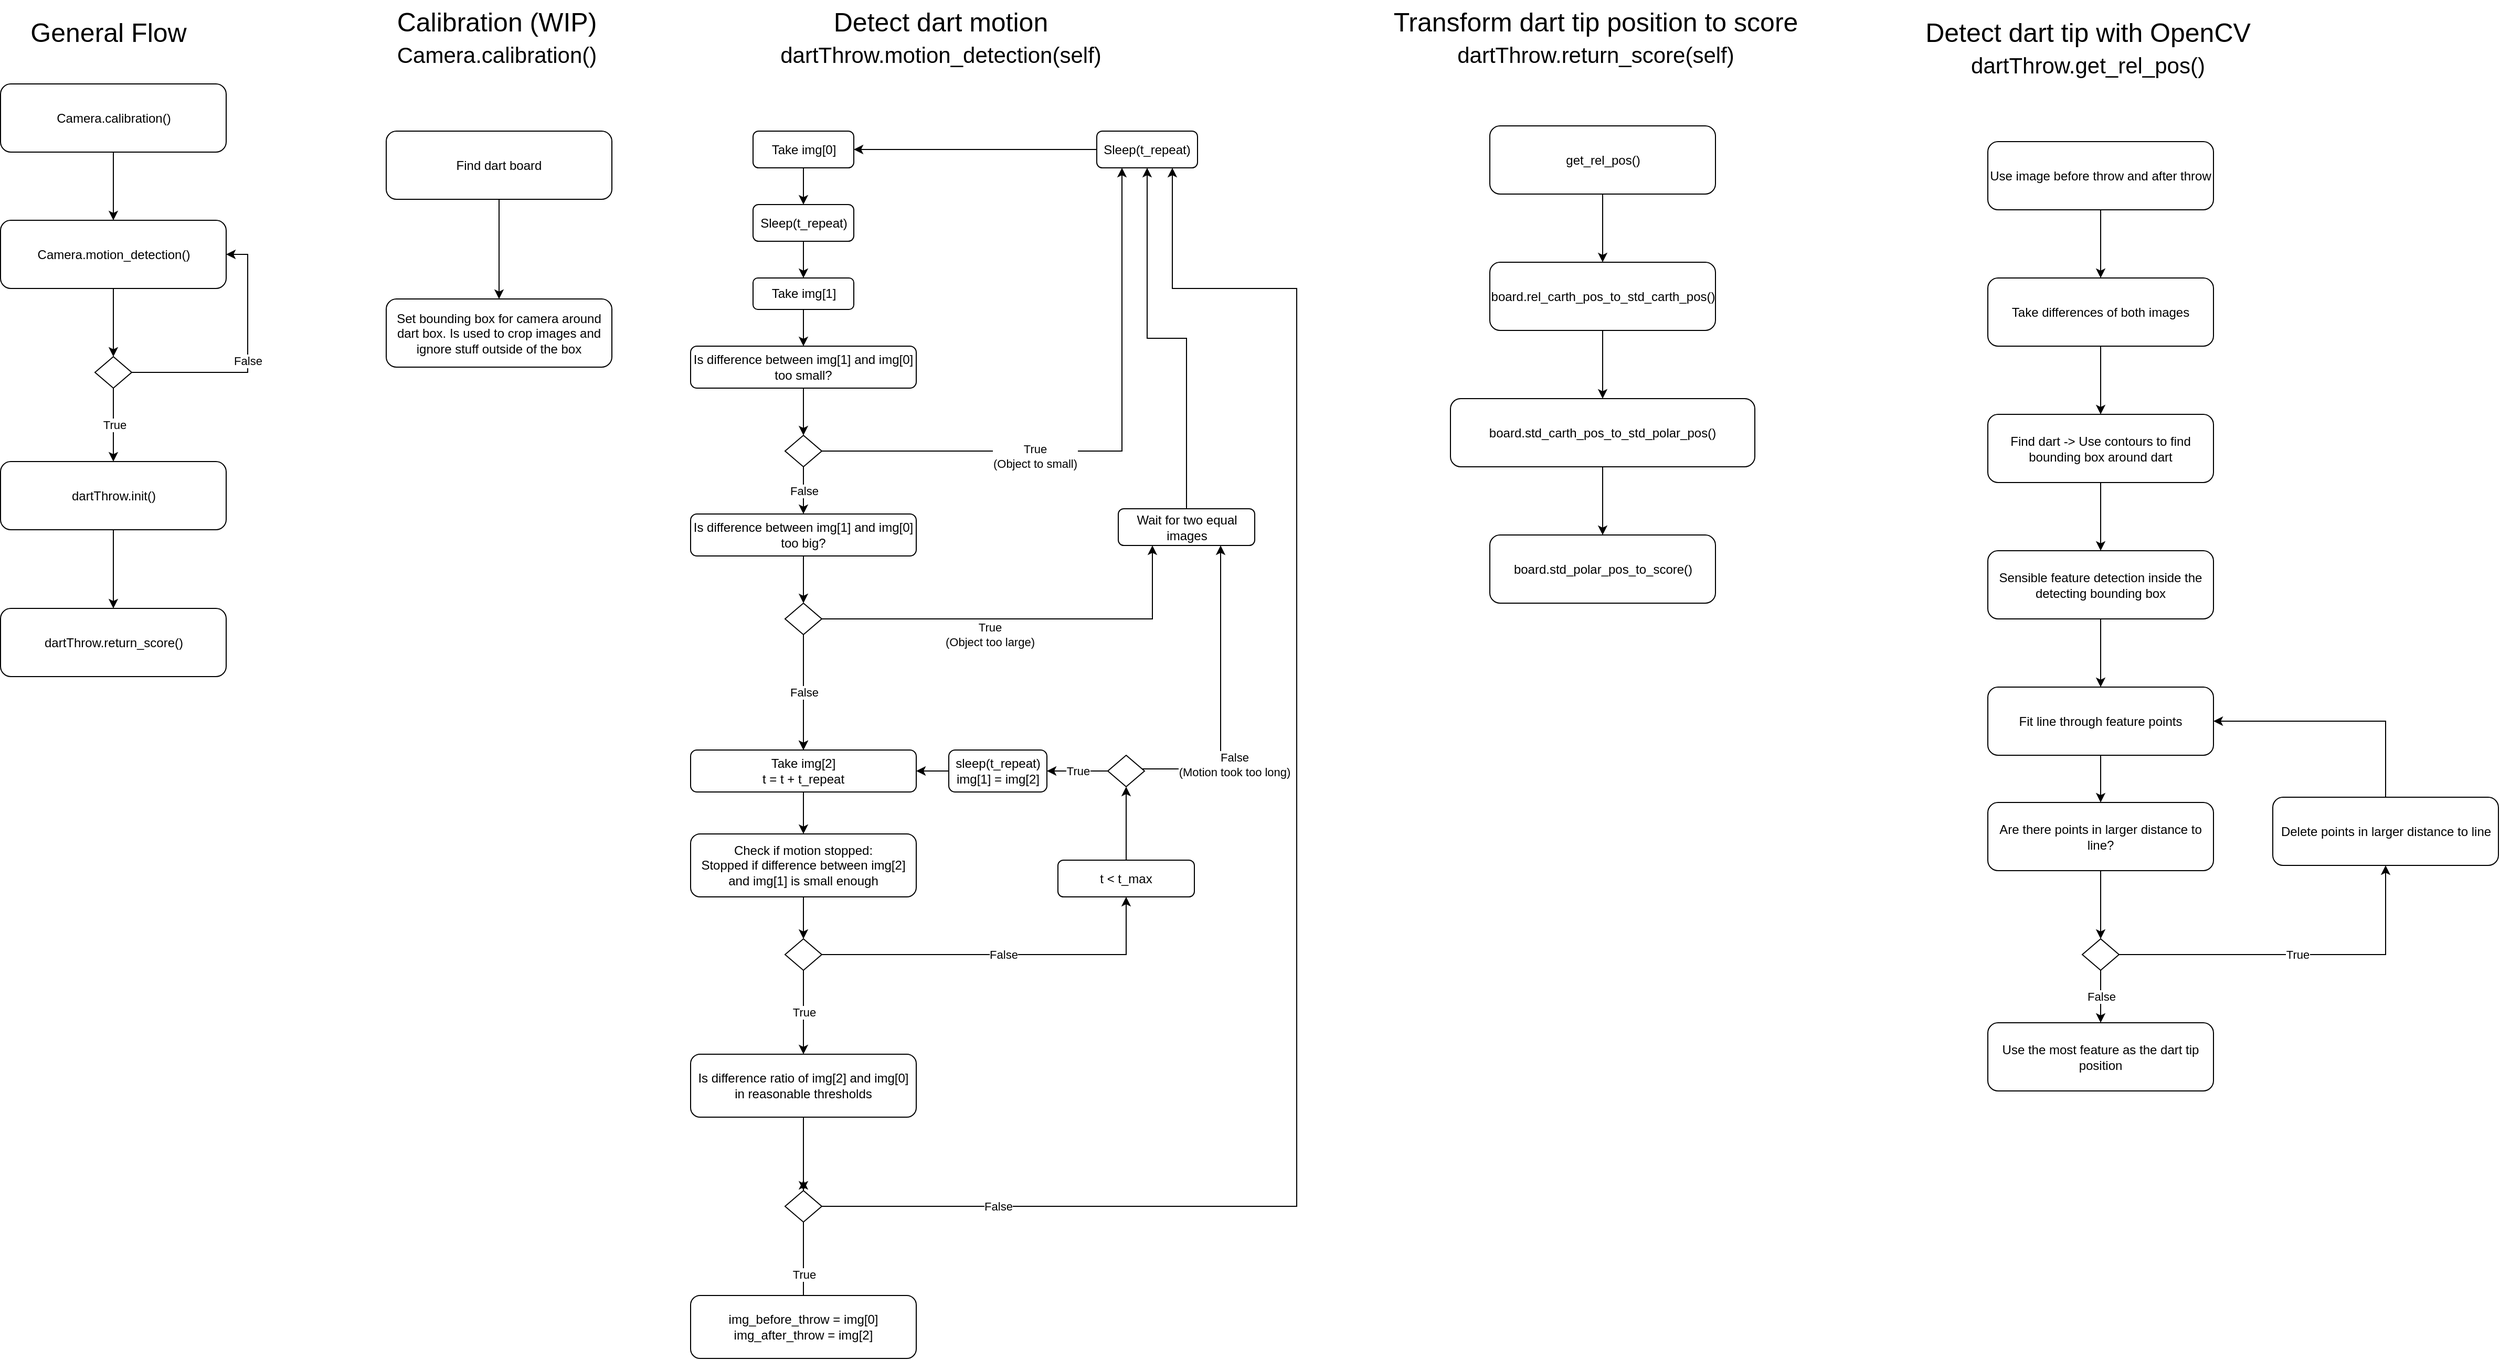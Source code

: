 <mxfile version="13.6.5" pages="2">
    <diagram id="C5RBs43oDa-KdzZeNtuy" name="Flow diagrams (UML)">
        <mxGraphModel dx="2063" dy="2612" grid="1" gridSize="10" guides="1" tooltips="1" connect="1" arrows="1" fold="1" page="1" pageScale="1" pageWidth="827" pageHeight="1169" math="0" shadow="0">
            <root>
                <mxCell id="WIyWlLk6GJQsqaUBKTNV-0"/>
                <mxCell id="WIyWlLk6GJQsqaUBKTNV-1" parent="WIyWlLk6GJQsqaUBKTNV-0"/>
                <mxCell id="eSlVQK9-3WXb2-WeoMVP-9" style="edgeStyle=orthogonalEdgeStyle;rounded=0;orthogonalLoop=1;jettySize=auto;html=1;align=right;" parent="WIyWlLk6GJQsqaUBKTNV-1" source="eSlVQK9-3WXb2-WeoMVP-4" edge="1">
                    <mxGeometry relative="1" as="geometry">
                        <mxPoint x="250" y="40" as="targetPoint"/>
                    </mxGeometry>
                </mxCell>
                <mxCell id="eSlVQK9-3WXb2-WeoMVP-4" value="Camera.calibration()" style="rounded=1;whiteSpace=wrap;html=1;fontSize=12;glass=0;strokeWidth=1;shadow=0;align=center;" parent="WIyWlLk6GJQsqaUBKTNV-1" vertex="1">
                    <mxGeometry x="142.5" y="-90" width="215" height="65" as="geometry"/>
                </mxCell>
                <mxCell id="VfbfEg3--uczthN-Tf3u-11" value="True" style="edgeStyle=orthogonalEdgeStyle;rounded=0;orthogonalLoop=1;jettySize=auto;html=1;entryX=0.5;entryY=0;entryDx=0;entryDy=0;" parent="WIyWlLk6GJQsqaUBKTNV-1" source="eSlVQK9-3WXb2-WeoMVP-7" edge="1">
                    <mxGeometry relative="1" as="geometry">
                        <mxPoint x="250" y="270" as="targetPoint"/>
                    </mxGeometry>
                </mxCell>
                <mxCell id="VfbfEg3--uczthN-Tf3u-12" value="False" style="edgeStyle=orthogonalEdgeStyle;rounded=0;orthogonalLoop=1;jettySize=auto;html=1;entryX=1;entryY=0.5;entryDx=0;entryDy=0;" parent="WIyWlLk6GJQsqaUBKTNV-1" source="eSlVQK9-3WXb2-WeoMVP-7" target="VfbfEg3--uczthN-Tf3u-6" edge="1">
                    <mxGeometry relative="1" as="geometry">
                        <Array as="points">
                            <mxPoint x="378" y="185"/>
                            <mxPoint x="378" y="73"/>
                        </Array>
                    </mxGeometry>
                </mxCell>
                <mxCell id="eSlVQK9-3WXb2-WeoMVP-7" value="" style="rhombus;whiteSpace=wrap;html=1;shadow=0;fontFamily=Helvetica;fontSize=12;align=center;strokeWidth=1;spacing=6;spacingTop=-4;" parent="WIyWlLk6GJQsqaUBKTNV-1" vertex="1">
                    <mxGeometry x="232.5" y="170" width="35" height="30" as="geometry"/>
                </mxCell>
                <mxCell id="VfbfEg3--uczthN-Tf3u-8" style="edgeStyle=orthogonalEdgeStyle;rounded=0;orthogonalLoop=1;jettySize=auto;html=1;entryX=0.5;entryY=0;entryDx=0;entryDy=0;" parent="WIyWlLk6GJQsqaUBKTNV-1" source="VfbfEg3--uczthN-Tf3u-6" target="eSlVQK9-3WXb2-WeoMVP-7" edge="1">
                    <mxGeometry relative="1" as="geometry"/>
                </mxCell>
                <mxCell id="VfbfEg3--uczthN-Tf3u-6" value="Camera.motion_detection()" style="rounded=1;whiteSpace=wrap;html=1;fontSize=12;glass=0;strokeWidth=1;shadow=0;align=center;" parent="WIyWlLk6GJQsqaUBKTNV-1" vertex="1">
                    <mxGeometry x="142.5" y="40" width="215" height="65" as="geometry"/>
                </mxCell>
                <mxCell id="62Hfjq7e4kCcD0s8KkbQ-4" value="" style="edgeStyle=orthogonalEdgeStyle;rounded=0;orthogonalLoop=1;jettySize=auto;html=1;" parent="WIyWlLk6GJQsqaUBKTNV-1" source="VfbfEg3--uczthN-Tf3u-19" edge="1">
                    <mxGeometry relative="1" as="geometry">
                        <mxPoint x="250" y="410" as="targetPoint"/>
                    </mxGeometry>
                </mxCell>
                <mxCell id="VfbfEg3--uczthN-Tf3u-19" value="dartThrow.init()" style="rounded=1;whiteSpace=wrap;html=1;fontSize=12;glass=0;strokeWidth=1;shadow=0;align=center;" parent="WIyWlLk6GJQsqaUBKTNV-1" vertex="1">
                    <mxGeometry x="142.5" y="270" width="215" height="65" as="geometry"/>
                </mxCell>
                <mxCell id="VfbfEg3--uczthN-Tf3u-20" value="dartThrow.return_score()" style="rounded=1;whiteSpace=wrap;html=1;fontSize=12;glass=0;strokeWidth=1;shadow=0;align=center;" parent="WIyWlLk6GJQsqaUBKTNV-1" vertex="1">
                    <mxGeometry x="142.5" y="410" width="215" height="65" as="geometry"/>
                </mxCell>
                <mxCell id="VfbfEg3--uczthN-Tf3u-24" value="General Flow" style="text;html=1;align=center;verticalAlign=middle;resizable=0;points=[];autosize=1;strokeWidth=1;fontSize=25;" parent="WIyWlLk6GJQsqaUBKTNV-1" vertex="1">
                    <mxGeometry x="165" y="-160" width="160" height="40" as="geometry"/>
                </mxCell>
                <mxCell id="VfbfEg3--uczthN-Tf3u-25" value="Transform dart tip position to score&lt;br&gt;&lt;font style=&quot;font-size: 21px&quot;&gt;dartThrow.return_score(self)&lt;/font&gt;" style="text;html=1;align=center;verticalAlign=middle;resizable=0;points=[];autosize=1;strokeWidth=1;fontSize=25;" parent="WIyWlLk6GJQsqaUBKTNV-1" vertex="1">
                    <mxGeometry x="1461.5" y="-170" width="400" height="70" as="geometry"/>
                </mxCell>
                <mxCell id="VfbfEg3--uczthN-Tf3u-29" style="edgeStyle=orthogonalEdgeStyle;rounded=0;orthogonalLoop=1;jettySize=auto;html=1;entryX=0.5;entryY=0;entryDx=0;entryDy=0;fontSize=25;" parent="WIyWlLk6GJQsqaUBKTNV-1" source="VfbfEg3--uczthN-Tf3u-26" target="VfbfEg3--uczthN-Tf3u-27" edge="1">
                    <mxGeometry relative="1" as="geometry"/>
                </mxCell>
                <mxCell id="VfbfEg3--uczthN-Tf3u-26" value="get_rel_pos()" style="rounded=1;whiteSpace=wrap;html=1;fontSize=12;glass=0;strokeWidth=1;shadow=0;align=center;" parent="WIyWlLk6GJQsqaUBKTNV-1" vertex="1">
                    <mxGeometry x="1561.5" y="-50" width="215" height="65" as="geometry"/>
                </mxCell>
                <mxCell id="VfbfEg3--uczthN-Tf3u-30" style="edgeStyle=orthogonalEdgeStyle;rounded=0;orthogonalLoop=1;jettySize=auto;html=1;fontSize=25;" parent="WIyWlLk6GJQsqaUBKTNV-1" source="VfbfEg3--uczthN-Tf3u-27" target="VfbfEg3--uczthN-Tf3u-28" edge="1">
                    <mxGeometry relative="1" as="geometry"/>
                </mxCell>
                <mxCell id="VfbfEg3--uczthN-Tf3u-27" value="board.rel_carth_pos_to_std_carth_pos()" style="rounded=1;whiteSpace=wrap;html=1;fontSize=12;glass=0;strokeWidth=1;shadow=0;align=center;" parent="WIyWlLk6GJQsqaUBKTNV-1" vertex="1">
                    <mxGeometry x="1561.5" y="80" width="215" height="65" as="geometry"/>
                </mxCell>
                <mxCell id="VfbfEg3--uczthN-Tf3u-34" style="edgeStyle=orthogonalEdgeStyle;rounded=0;orthogonalLoop=1;jettySize=auto;html=1;fontSize=25;" parent="WIyWlLk6GJQsqaUBKTNV-1" source="VfbfEg3--uczthN-Tf3u-28" target="VfbfEg3--uczthN-Tf3u-31" edge="1">
                    <mxGeometry relative="1" as="geometry"/>
                </mxCell>
                <mxCell id="VfbfEg3--uczthN-Tf3u-28" value="board.std_carth_pos_to_std_polar_pos()" style="rounded=1;whiteSpace=wrap;html=1;fontSize=12;glass=0;strokeWidth=1;shadow=0;align=center;" parent="WIyWlLk6GJQsqaUBKTNV-1" vertex="1">
                    <mxGeometry x="1524" y="210" width="290" height="65" as="geometry"/>
                </mxCell>
                <mxCell id="VfbfEg3--uczthN-Tf3u-31" value="board.std_polar_pos_to_score()" style="rounded=1;whiteSpace=wrap;html=1;fontSize=12;glass=0;strokeWidth=1;shadow=0;align=center;" parent="WIyWlLk6GJQsqaUBKTNV-1" vertex="1">
                    <mxGeometry x="1561.5" y="340" width="215" height="65" as="geometry"/>
                </mxCell>
                <mxCell id="vM0_4PVjwewj4wCNWl0C-0" value="Detect dart tip with OpenCV&lt;font style=&quot;font-size: 21px&quot;&gt;&lt;br&gt;dartThrow.get_rel_pos()&lt;/font&gt;" style="text;html=1;align=center;verticalAlign=middle;resizable=0;points=[];autosize=1;strokeWidth=1;fontSize=25;" parent="WIyWlLk6GJQsqaUBKTNV-1" vertex="1">
                    <mxGeometry x="1966" y="-160" width="330" height="70" as="geometry"/>
                </mxCell>
                <mxCell id="vM0_4PVjwewj4wCNWl0C-1" style="edgeStyle=orthogonalEdgeStyle;rounded=0;orthogonalLoop=1;jettySize=auto;html=1;entryX=0.5;entryY=0;entryDx=0;entryDy=0;fontSize=25;" parent="WIyWlLk6GJQsqaUBKTNV-1" source="vM0_4PVjwewj4wCNWl0C-2" target="vM0_4PVjwewj4wCNWl0C-4" edge="1">
                    <mxGeometry relative="1" as="geometry"/>
                </mxCell>
                <mxCell id="vM0_4PVjwewj4wCNWl0C-2" value="Use image before throw and after throw" style="rounded=1;whiteSpace=wrap;html=1;fontSize=12;glass=0;strokeWidth=1;shadow=0;align=center;" parent="WIyWlLk6GJQsqaUBKTNV-1" vertex="1">
                    <mxGeometry x="2036" y="-35" width="215" height="65" as="geometry"/>
                </mxCell>
                <mxCell id="vM0_4PVjwewj4wCNWl0C-3" style="edgeStyle=orthogonalEdgeStyle;rounded=0;orthogonalLoop=1;jettySize=auto;html=1;fontSize=25;" parent="WIyWlLk6GJQsqaUBKTNV-1" source="vM0_4PVjwewj4wCNWl0C-4" target="vM0_4PVjwewj4wCNWl0C-6" edge="1">
                    <mxGeometry relative="1" as="geometry"/>
                </mxCell>
                <mxCell id="vM0_4PVjwewj4wCNWl0C-4" value="Take differences of both images" style="rounded=1;whiteSpace=wrap;html=1;fontSize=12;glass=0;strokeWidth=1;shadow=0;align=center;" parent="WIyWlLk6GJQsqaUBKTNV-1" vertex="1">
                    <mxGeometry x="2036" y="95" width="215" height="65" as="geometry"/>
                </mxCell>
                <mxCell id="vM0_4PVjwewj4wCNWl0C-5" style="edgeStyle=orthogonalEdgeStyle;rounded=0;orthogonalLoop=1;jettySize=auto;html=1;fontSize=25;" parent="WIyWlLk6GJQsqaUBKTNV-1" source="vM0_4PVjwewj4wCNWl0C-6" target="vM0_4PVjwewj4wCNWl0C-7" edge="1">
                    <mxGeometry relative="1" as="geometry"/>
                </mxCell>
                <mxCell id="vM0_4PVjwewj4wCNWl0C-6" value="Find dart -&amp;gt; Use contours to find bounding box around dart" style="rounded=1;whiteSpace=wrap;html=1;fontSize=12;glass=0;strokeWidth=1;shadow=0;align=center;" parent="WIyWlLk6GJQsqaUBKTNV-1" vertex="1">
                    <mxGeometry x="2036" y="225" width="215" height="65" as="geometry"/>
                </mxCell>
                <mxCell id="12" value="" style="edgeStyle=orthogonalEdgeStyle;rounded=0;orthogonalLoop=1;jettySize=auto;html=1;" edge="1" parent="WIyWlLk6GJQsqaUBKTNV-1" source="vM0_4PVjwewj4wCNWl0C-7" target="10">
                    <mxGeometry relative="1" as="geometry"/>
                </mxCell>
                <mxCell id="vM0_4PVjwewj4wCNWl0C-7" value="Sensible feature detection inside the detecting bounding box" style="rounded=1;whiteSpace=wrap;html=1;fontSize=12;glass=0;strokeWidth=1;shadow=0;align=center;" parent="WIyWlLk6GJQsqaUBKTNV-1" vertex="1">
                    <mxGeometry x="2036" y="355" width="215" height="65" as="geometry"/>
                </mxCell>
                <mxCell id="0" value="Use the most feature as the dart tip position" style="rounded=1;whiteSpace=wrap;html=1;fontSize=12;glass=0;strokeWidth=1;shadow=0;align=center;" parent="WIyWlLk6GJQsqaUBKTNV-1" vertex="1">
                    <mxGeometry x="2036" y="805" width="215" height="65" as="geometry"/>
                </mxCell>
                <mxCell id="2" value="Detect dart motion&lt;br&gt;&lt;font style=&quot;font-size: 21px&quot;&gt;dartThrow.motion_detection(self)&lt;/font&gt;" style="text;html=1;align=center;verticalAlign=middle;resizable=0;points=[];autosize=1;strokeWidth=1;fontSize=25;" parent="WIyWlLk6GJQsqaUBKTNV-1" vertex="1">
                    <mxGeometry x="877.5" y="-170" width="320" height="70" as="geometry"/>
                </mxCell>
                <mxCell id="xlGA7ppBt4O4t2KMkHlv-75" style="edgeStyle=orthogonalEdgeStyle;rounded=0;orthogonalLoop=1;jettySize=auto;html=1;entryX=0.5;entryY=0;entryDx=0;entryDy=0;" parent="WIyWlLk6GJQsqaUBKTNV-1" source="4" target="xlGA7ppBt4O4t2KMkHlv-74" edge="1">
                    <mxGeometry relative="1" as="geometry"/>
                </mxCell>
                <mxCell id="4" value="Take img[0]" style="rounded=1;whiteSpace=wrap;html=1;fontSize=12;glass=0;strokeWidth=1;shadow=0;align=center;" parent="WIyWlLk6GJQsqaUBKTNV-1" vertex="1">
                    <mxGeometry x="859.5" y="-45" width="96" height="35" as="geometry"/>
                </mxCell>
                <mxCell id="xlGA7ppBt4O4t2KMkHlv-17" style="edgeStyle=orthogonalEdgeStyle;rounded=0;orthogonalLoop=1;jettySize=auto;html=1;entryX=0.5;entryY=0;entryDx=0;entryDy=0;" parent="WIyWlLk6GJQsqaUBKTNV-1" source="9" target="xlGA7ppBt4O4t2KMkHlv-16" edge="1">
                    <mxGeometry relative="1" as="geometry"/>
                </mxCell>
                <mxCell id="9" value="Is difference between img[1] and img[0] too small?" style="rounded=1;whiteSpace=wrap;html=1;fontSize=12;glass=0;strokeWidth=1;shadow=0;align=center;" parent="WIyWlLk6GJQsqaUBKTNV-1" vertex="1">
                    <mxGeometry x="800" y="160" width="215" height="40" as="geometry"/>
                </mxCell>
                <mxCell id="xlGA7ppBt4O4t2KMkHlv-12" style="edgeStyle=orthogonalEdgeStyle;rounded=0;orthogonalLoop=1;jettySize=auto;html=1;entryX=0.5;entryY=0;entryDx=0;entryDy=0;" parent="WIyWlLk6GJQsqaUBKTNV-1" source="xlGA7ppBt4O4t2KMkHlv-10" target="9" edge="1">
                    <mxGeometry relative="1" as="geometry">
                        <mxPoint x="907.5" y="140" as="targetPoint"/>
                    </mxGeometry>
                </mxCell>
                <mxCell id="xlGA7ppBt4O4t2KMkHlv-10" value="Take img[1]" style="rounded=1;whiteSpace=wrap;html=1;fontSize=12;glass=0;strokeWidth=1;shadow=0;align=center;" parent="WIyWlLk6GJQsqaUBKTNV-1" vertex="1">
                    <mxGeometry x="859.5" y="95" width="96" height="30" as="geometry"/>
                </mxCell>
                <mxCell id="xlGA7ppBt4O4t2KMkHlv-24" value="True&lt;br&gt;(Object to small)" style="edgeStyle=orthogonalEdgeStyle;rounded=0;orthogonalLoop=1;jettySize=auto;html=1;entryX=0.25;entryY=1;entryDx=0;entryDy=0;" parent="WIyWlLk6GJQsqaUBKTNV-1" source="xlGA7ppBt4O4t2KMkHlv-16" target="xlGA7ppBt4O4t2KMkHlv-77" edge="1">
                    <mxGeometry x="-0.272" y="-5" relative="1" as="geometry">
                        <mxPoint x="1091.5" y="262.5" as="targetPoint"/>
                        <mxPoint as="offset"/>
                    </mxGeometry>
                </mxCell>
                <mxCell id="xlGA7ppBt4O4t2KMkHlv-31" value="False" style="edgeStyle=orthogonalEdgeStyle;rounded=0;orthogonalLoop=1;jettySize=auto;html=1;entryX=0.5;entryY=0;entryDx=0;entryDy=0;" parent="WIyWlLk6GJQsqaUBKTNV-1" source="xlGA7ppBt4O4t2KMkHlv-16" target="xlGA7ppBt4O4t2KMkHlv-30" edge="1">
                    <mxGeometry relative="1" as="geometry"/>
                </mxCell>
                <mxCell id="xlGA7ppBt4O4t2KMkHlv-16" value="" style="rhombus;whiteSpace=wrap;html=1;shadow=0;fontFamily=Helvetica;fontSize=12;align=center;strokeWidth=1;spacing=6;spacingTop=-4;" parent="WIyWlLk6GJQsqaUBKTNV-1" vertex="1">
                    <mxGeometry x="890" y="245" width="35" height="30" as="geometry"/>
                </mxCell>
                <mxCell id="xlGA7ppBt4O4t2KMkHlv-18" style="edgeStyle=orthogonalEdgeStyle;rounded=0;orthogonalLoop=1;jettySize=auto;html=1;exitX=0.5;exitY=1;exitDx=0;exitDy=0;" parent="WIyWlLk6GJQsqaUBKTNV-1" source="xlGA7ppBt4O4t2KMkHlv-10" target="xlGA7ppBt4O4t2KMkHlv-10" edge="1">
                    <mxGeometry relative="1" as="geometry"/>
                </mxCell>
                <mxCell id="xlGA7ppBt4O4t2KMkHlv-33" style="edgeStyle=orthogonalEdgeStyle;rounded=0;orthogonalLoop=1;jettySize=auto;html=1;entryX=0.5;entryY=0;entryDx=0;entryDy=0;" parent="WIyWlLk6GJQsqaUBKTNV-1" source="xlGA7ppBt4O4t2KMkHlv-30" target="xlGA7ppBt4O4t2KMkHlv-32" edge="1">
                    <mxGeometry relative="1" as="geometry"/>
                </mxCell>
                <mxCell id="xlGA7ppBt4O4t2KMkHlv-30" value="Is difference between img[1] and img[0] too big?" style="rounded=1;whiteSpace=wrap;html=1;fontSize=12;glass=0;strokeWidth=1;shadow=0;align=center;" parent="WIyWlLk6GJQsqaUBKTNV-1" vertex="1">
                    <mxGeometry x="800" y="320" width="215" height="40" as="geometry"/>
                </mxCell>
                <mxCell id="xlGA7ppBt4O4t2KMkHlv-36" value="True&lt;br&gt;(Object too large)" style="edgeStyle=orthogonalEdgeStyle;rounded=0;orthogonalLoop=1;jettySize=auto;html=1;entryX=0.25;entryY=1;entryDx=0;entryDy=0;" parent="WIyWlLk6GJQsqaUBKTNV-1" source="xlGA7ppBt4O4t2KMkHlv-32" target="xlGA7ppBt4O4t2KMkHlv-35" edge="1">
                    <mxGeometry x="-0.168" y="-15" relative="1" as="geometry">
                        <mxPoint as="offset"/>
                    </mxGeometry>
                </mxCell>
                <mxCell id="xlGA7ppBt4O4t2KMkHlv-39" style="edgeStyle=orthogonalEdgeStyle;rounded=0;orthogonalLoop=1;jettySize=auto;html=1;entryX=0.5;entryY=0;entryDx=0;entryDy=0;" parent="WIyWlLk6GJQsqaUBKTNV-1" source="xlGA7ppBt4O4t2KMkHlv-32" target="xlGA7ppBt4O4t2KMkHlv-38" edge="1">
                    <mxGeometry relative="1" as="geometry"/>
                </mxCell>
                <mxCell id="xlGA7ppBt4O4t2KMkHlv-40" value="False" style="edgeStyle=orthogonalEdgeStyle;rounded=0;orthogonalLoop=1;jettySize=auto;html=1;" parent="WIyWlLk6GJQsqaUBKTNV-1" source="xlGA7ppBt4O4t2KMkHlv-32" target="xlGA7ppBt4O4t2KMkHlv-38" edge="1">
                    <mxGeometry relative="1" as="geometry"/>
                </mxCell>
                <mxCell id="xlGA7ppBt4O4t2KMkHlv-32" value="" style="rhombus;whiteSpace=wrap;html=1;shadow=0;fontFamily=Helvetica;fontSize=12;align=center;strokeWidth=1;spacing=6;spacingTop=-4;" parent="WIyWlLk6GJQsqaUBKTNV-1" vertex="1">
                    <mxGeometry x="890" y="405" width="35" height="30" as="geometry"/>
                </mxCell>
                <mxCell id="xlGA7ppBt4O4t2KMkHlv-81" style="edgeStyle=orthogonalEdgeStyle;rounded=0;orthogonalLoop=1;jettySize=auto;html=1;entryX=0.5;entryY=1;entryDx=0;entryDy=0;" parent="WIyWlLk6GJQsqaUBKTNV-1" source="xlGA7ppBt4O4t2KMkHlv-35" target="xlGA7ppBt4O4t2KMkHlv-77" edge="1">
                    <mxGeometry relative="1" as="geometry"/>
                </mxCell>
                <mxCell id="xlGA7ppBt4O4t2KMkHlv-35" value="Wait for two equal images" style="rounded=1;whiteSpace=wrap;html=1;fontSize=12;glass=0;strokeWidth=1;shadow=0;align=center;" parent="WIyWlLk6GJQsqaUBKTNV-1" vertex="1">
                    <mxGeometry x="1207.5" y="315" width="130" height="35" as="geometry"/>
                </mxCell>
                <mxCell id="xlGA7ppBt4O4t2KMkHlv-44" style="edgeStyle=orthogonalEdgeStyle;rounded=0;orthogonalLoop=1;jettySize=auto;html=1;" parent="WIyWlLk6GJQsqaUBKTNV-1" source="xlGA7ppBt4O4t2KMkHlv-38" target="xlGA7ppBt4O4t2KMkHlv-42" edge="1">
                    <mxGeometry relative="1" as="geometry"/>
                </mxCell>
                <mxCell id="xlGA7ppBt4O4t2KMkHlv-38" value="Take img[2]&lt;br&gt;t = t + t_repeat" style="rounded=1;whiteSpace=wrap;html=1;fontSize=12;glass=0;strokeWidth=1;shadow=0;align=center;" parent="WIyWlLk6GJQsqaUBKTNV-1" vertex="1">
                    <mxGeometry x="800" y="545" width="215" height="40" as="geometry"/>
                </mxCell>
                <mxCell id="xlGA7ppBt4O4t2KMkHlv-47" value="False" style="edgeStyle=orthogonalEdgeStyle;rounded=0;orthogonalLoop=1;jettySize=auto;html=1;entryX=0.5;entryY=1;entryDx=0;entryDy=0;" parent="WIyWlLk6GJQsqaUBKTNV-1" source="xlGA7ppBt4O4t2KMkHlv-41" target="xlGA7ppBt4O4t2KMkHlv-51" edge="1">
                    <mxGeometry relative="1" as="geometry">
                        <mxPoint x="1228.5" y="710" as="targetPoint"/>
                    </mxGeometry>
                </mxCell>
                <mxCell id="xlGA7ppBt4O4t2KMkHlv-48" value="True" style="edgeStyle=orthogonalEdgeStyle;rounded=0;orthogonalLoop=1;jettySize=auto;html=1;entryX=0.5;entryY=0;entryDx=0;entryDy=0;" parent="WIyWlLk6GJQsqaUBKTNV-1" source="xlGA7ppBt4O4t2KMkHlv-41" target="xlGA7ppBt4O4t2KMkHlv-63" edge="1">
                    <mxGeometry relative="1" as="geometry">
                        <mxPoint x="907.5" y="885" as="targetPoint"/>
                    </mxGeometry>
                </mxCell>
                <mxCell id="xlGA7ppBt4O4t2KMkHlv-41" value="" style="rhombus;whiteSpace=wrap;html=1;shadow=0;fontFamily=Helvetica;fontSize=12;align=center;strokeWidth=1;spacing=6;spacingTop=-4;" parent="WIyWlLk6GJQsqaUBKTNV-1" vertex="1">
                    <mxGeometry x="890" y="725" width="35" height="30" as="geometry"/>
                </mxCell>
                <mxCell id="xlGA7ppBt4O4t2KMkHlv-46" style="edgeStyle=orthogonalEdgeStyle;rounded=0;orthogonalLoop=1;jettySize=auto;html=1;entryX=0.5;entryY=0;entryDx=0;entryDy=0;" parent="WIyWlLk6GJQsqaUBKTNV-1" source="xlGA7ppBt4O4t2KMkHlv-42" target="xlGA7ppBt4O4t2KMkHlv-41" edge="1">
                    <mxGeometry relative="1" as="geometry"/>
                </mxCell>
                <mxCell id="xlGA7ppBt4O4t2KMkHlv-42" value="Check if motion stopped:&lt;br&gt;Stopped if difference between img[2] and img[1] is small enough" style="rounded=1;whiteSpace=wrap;html=1;fontSize=12;glass=0;strokeWidth=1;shadow=0;align=center;" parent="WIyWlLk6GJQsqaUBKTNV-1" vertex="1">
                    <mxGeometry x="800" y="625" width="215" height="60" as="geometry"/>
                </mxCell>
                <mxCell id="xlGA7ppBt4O4t2KMkHlv-54" style="edgeStyle=orthogonalEdgeStyle;rounded=0;orthogonalLoop=1;jettySize=auto;html=1;entryX=0.5;entryY=1;entryDx=0;entryDy=0;" parent="WIyWlLk6GJQsqaUBKTNV-1" source="xlGA7ppBt4O4t2KMkHlv-51" target="xlGA7ppBt4O4t2KMkHlv-52" edge="1">
                    <mxGeometry relative="1" as="geometry"/>
                </mxCell>
                <mxCell id="xlGA7ppBt4O4t2KMkHlv-51" value="t &amp;lt; t_max" style="rounded=1;whiteSpace=wrap;html=1;fontSize=12;glass=0;strokeWidth=1;shadow=0;align=center;" parent="WIyWlLk6GJQsqaUBKTNV-1" vertex="1">
                    <mxGeometry x="1150" y="650" width="130" height="35" as="geometry"/>
                </mxCell>
                <mxCell id="xlGA7ppBt4O4t2KMkHlv-56" value="True" style="edgeStyle=orthogonalEdgeStyle;rounded=0;orthogonalLoop=1;jettySize=auto;html=1;entryX=1;entryY=0.5;entryDx=0;entryDy=0;" parent="WIyWlLk6GJQsqaUBKTNV-1" source="xlGA7ppBt4O4t2KMkHlv-52" target="xlGA7ppBt4O4t2KMkHlv-60" edge="1">
                    <mxGeometry relative="1" as="geometry">
                        <mxPoint x="1153.5" y="565" as="targetPoint"/>
                    </mxGeometry>
                </mxCell>
                <mxCell id="xlGA7ppBt4O4t2KMkHlv-82" value="False&lt;br&gt;(Motion took too long)" style="edgeStyle=orthogonalEdgeStyle;rounded=0;orthogonalLoop=1;jettySize=auto;html=1;entryX=0.75;entryY=1;entryDx=0;entryDy=0;" parent="WIyWlLk6GJQsqaUBKTNV-1" source="xlGA7ppBt4O4t2KMkHlv-52" target="xlGA7ppBt4O4t2KMkHlv-35" edge="1">
                    <mxGeometry x="-0.444" y="-13" relative="1" as="geometry">
                        <Array as="points">
                            <mxPoint x="1305.5" y="563"/>
                        </Array>
                        <mxPoint y="1" as="offset"/>
                    </mxGeometry>
                </mxCell>
                <mxCell id="xlGA7ppBt4O4t2KMkHlv-52" value="" style="rhombus;whiteSpace=wrap;html=1;shadow=0;fontFamily=Helvetica;fontSize=12;align=center;strokeWidth=1;spacing=6;spacingTop=-4;" parent="WIyWlLk6GJQsqaUBKTNV-1" vertex="1">
                    <mxGeometry x="1197.5" y="550" width="35" height="30" as="geometry"/>
                </mxCell>
                <mxCell id="xlGA7ppBt4O4t2KMkHlv-61" style="edgeStyle=orthogonalEdgeStyle;rounded=0;orthogonalLoop=1;jettySize=auto;html=1;entryX=1;entryY=0.5;entryDx=0;entryDy=0;" parent="WIyWlLk6GJQsqaUBKTNV-1" source="xlGA7ppBt4O4t2KMkHlv-60" target="xlGA7ppBt4O4t2KMkHlv-38" edge="1">
                    <mxGeometry relative="1" as="geometry"/>
                </mxCell>
                <mxCell id="xlGA7ppBt4O4t2KMkHlv-60" value="sleep(t_repeat)&lt;br&gt;img[1] = img[2]" style="rounded=1;whiteSpace=wrap;html=1;fontSize=12;glass=0;strokeWidth=1;shadow=0;align=center;" parent="WIyWlLk6GJQsqaUBKTNV-1" vertex="1">
                    <mxGeometry x="1046" y="545" width="93.5" height="40" as="geometry"/>
                </mxCell>
                <mxCell id="xlGA7ppBt4O4t2KMkHlv-66" style="edgeStyle=orthogonalEdgeStyle;rounded=0;orthogonalLoop=1;jettySize=auto;html=1;entryX=0.5;entryY=0;entryDx=0;entryDy=0;" parent="WIyWlLk6GJQsqaUBKTNV-1" source="xlGA7ppBt4O4t2KMkHlv-63" target="xlGA7ppBt4O4t2KMkHlv-65" edge="1">
                    <mxGeometry relative="1" as="geometry"/>
                </mxCell>
                <mxCell id="xlGA7ppBt4O4t2KMkHlv-63" value="Is difference ratio of img[2] and img[0] in reasonable thresholds" style="rounded=1;whiteSpace=wrap;html=1;fontSize=12;glass=0;strokeWidth=1;shadow=0;align=center;" parent="WIyWlLk6GJQsqaUBKTNV-1" vertex="1">
                    <mxGeometry x="800" y="835" width="215" height="60" as="geometry"/>
                </mxCell>
                <mxCell id="xlGA7ppBt4O4t2KMkHlv-67" value="True" style="edgeStyle=orthogonalEdgeStyle;rounded=0;orthogonalLoop=1;jettySize=auto;html=1;" parent="WIyWlLk6GJQsqaUBKTNV-1" source="xlGA7ppBt4O4t2KMkHlv-65" edge="1">
                    <mxGeometry relative="1" as="geometry">
                        <mxPoint x="907.5" y="1095" as="targetPoint"/>
                    </mxGeometry>
                </mxCell>
                <mxCell id="xlGA7ppBt4O4t2KMkHlv-83" value="False" style="edgeStyle=orthogonalEdgeStyle;rounded=0;orthogonalLoop=1;jettySize=auto;html=1;entryX=0.75;entryY=1;entryDx=0;entryDy=0;" parent="WIyWlLk6GJQsqaUBKTNV-1" target="xlGA7ppBt4O4t2KMkHlv-77" edge="1">
                    <mxGeometry x="-0.744" relative="1" as="geometry">
                        <Array as="points">
                            <mxPoint x="907.5" y="980"/>
                            <mxPoint x="1377.5" y="980"/>
                            <mxPoint x="1377.5" y="105"/>
                            <mxPoint x="1259.5" y="105"/>
                        </Array>
                        <mxPoint x="1" as="offset"/>
                        <mxPoint x="927.5" y="980" as="sourcePoint"/>
                    </mxGeometry>
                </mxCell>
                <mxCell id="23" style="edgeStyle=orthogonalEdgeStyle;rounded=0;orthogonalLoop=1;jettySize=auto;html=1;exitX=0;exitY=0;exitDx=0;exitDy=0;" edge="1" parent="WIyWlLk6GJQsqaUBKTNV-1" source="xlGA7ppBt4O4t2KMkHlv-65">
                    <mxGeometry relative="1" as="geometry">
                        <mxPoint x="907.5" y="955" as="targetPoint"/>
                    </mxGeometry>
                </mxCell>
                <mxCell id="xlGA7ppBt4O4t2KMkHlv-65" value="" style="rhombus;whiteSpace=wrap;html=1;shadow=0;fontFamily=Helvetica;fontSize=12;align=center;strokeWidth=1;spacing=6;spacingTop=-4;" parent="WIyWlLk6GJQsqaUBKTNV-1" vertex="1">
                    <mxGeometry x="890" y="965" width="35" height="30" as="geometry"/>
                </mxCell>
                <mxCell id="xlGA7ppBt4O4t2KMkHlv-71" value="img_before_throw = img[0]&lt;br&gt;img_after_throw = img[2]" style="rounded=1;whiteSpace=wrap;html=1;fontSize=12;glass=0;strokeWidth=1;shadow=0;align=center;" parent="WIyWlLk6GJQsqaUBKTNV-1" vertex="1">
                    <mxGeometry x="800" y="1065" width="215" height="60" as="geometry"/>
                </mxCell>
                <mxCell id="xlGA7ppBt4O4t2KMkHlv-76" style="edgeStyle=orthogonalEdgeStyle;rounded=0;orthogonalLoop=1;jettySize=auto;html=1;entryX=0.5;entryY=0;entryDx=0;entryDy=0;" parent="WIyWlLk6GJQsqaUBKTNV-1" source="xlGA7ppBt4O4t2KMkHlv-74" target="xlGA7ppBt4O4t2KMkHlv-10" edge="1">
                    <mxGeometry relative="1" as="geometry"/>
                </mxCell>
                <mxCell id="xlGA7ppBt4O4t2KMkHlv-74" value="Sleep(t_repeat)" style="rounded=1;whiteSpace=wrap;html=1;fontSize=12;glass=0;strokeWidth=1;shadow=0;align=center;" parent="WIyWlLk6GJQsqaUBKTNV-1" vertex="1">
                    <mxGeometry x="859.5" y="25" width="96" height="35" as="geometry"/>
                </mxCell>
                <mxCell id="xlGA7ppBt4O4t2KMkHlv-78" style="edgeStyle=orthogonalEdgeStyle;rounded=0;orthogonalLoop=1;jettySize=auto;html=1;" parent="WIyWlLk6GJQsqaUBKTNV-1" source="xlGA7ppBt4O4t2KMkHlv-77" target="4" edge="1">
                    <mxGeometry relative="1" as="geometry"/>
                </mxCell>
                <mxCell id="xlGA7ppBt4O4t2KMkHlv-77" value="Sleep(t_repeat)" style="rounded=1;whiteSpace=wrap;html=1;fontSize=12;glass=0;strokeWidth=1;shadow=0;align=center;" parent="WIyWlLk6GJQsqaUBKTNV-1" vertex="1">
                    <mxGeometry x="1187" y="-45" width="96" height="35" as="geometry"/>
                </mxCell>
                <mxCell id="18" style="edgeStyle=orthogonalEdgeStyle;rounded=0;orthogonalLoop=1;jettySize=auto;html=1;" edge="1" parent="WIyWlLk6GJQsqaUBKTNV-1" source="10" target="13">
                    <mxGeometry relative="1" as="geometry"/>
                </mxCell>
                <mxCell id="10" value="Fit line through feature points" style="rounded=1;whiteSpace=wrap;html=1;fontSize=12;glass=0;strokeWidth=1;shadow=0;align=center;" vertex="1" parent="WIyWlLk6GJQsqaUBKTNV-1">
                    <mxGeometry x="2036" y="485" width="215" height="65" as="geometry"/>
                </mxCell>
                <mxCell id="20" value="" style="edgeStyle=orthogonalEdgeStyle;rounded=0;orthogonalLoop=1;jettySize=auto;html=1;" edge="1" parent="WIyWlLk6GJQsqaUBKTNV-1" source="13" target="14">
                    <mxGeometry relative="1" as="geometry"/>
                </mxCell>
                <mxCell id="13" value="Are there points in larger distance to line?" style="rounded=1;whiteSpace=wrap;html=1;fontSize=12;glass=0;strokeWidth=1;shadow=0;align=center;" vertex="1" parent="WIyWlLk6GJQsqaUBKTNV-1">
                    <mxGeometry x="2036" y="595" width="215" height="65" as="geometry"/>
                </mxCell>
                <mxCell id="15" value="False" style="edgeStyle=orthogonalEdgeStyle;rounded=0;orthogonalLoop=1;jettySize=auto;html=1;" edge="1" parent="WIyWlLk6GJQsqaUBKTNV-1" source="14" target="0">
                    <mxGeometry relative="1" as="geometry"/>
                </mxCell>
                <mxCell id="16" value="True" style="edgeStyle=orthogonalEdgeStyle;rounded=0;orthogonalLoop=1;jettySize=auto;html=1;entryX=0.5;entryY=1;entryDx=0;entryDy=0;" edge="1" parent="WIyWlLk6GJQsqaUBKTNV-1" source="14" target="21">
                    <mxGeometry relative="1" as="geometry">
                        <mxPoint x="2327.5" y="745" as="targetPoint"/>
                    </mxGeometry>
                </mxCell>
                <mxCell id="14" value="" style="rhombus;whiteSpace=wrap;html=1;shadow=0;fontFamily=Helvetica;fontSize=12;align=center;strokeWidth=1;spacing=6;spacingTop=-4;" vertex="1" parent="WIyWlLk6GJQsqaUBKTNV-1">
                    <mxGeometry x="2126" y="725" width="35" height="30" as="geometry"/>
                </mxCell>
                <mxCell id="22" style="edgeStyle=orthogonalEdgeStyle;rounded=0;orthogonalLoop=1;jettySize=auto;html=1;entryX=1;entryY=0.5;entryDx=0;entryDy=0;" edge="1" parent="WIyWlLk6GJQsqaUBKTNV-1" source="21" target="10">
                    <mxGeometry relative="1" as="geometry">
                        <Array as="points">
                            <mxPoint x="2415.5" y="518"/>
                        </Array>
                    </mxGeometry>
                </mxCell>
                <mxCell id="21" value="Delete points in larger distance to line" style="rounded=1;whiteSpace=wrap;html=1;fontSize=12;glass=0;strokeWidth=1;shadow=0;align=center;" vertex="1" parent="WIyWlLk6GJQsqaUBKTNV-1">
                    <mxGeometry x="2307.5" y="590" width="215" height="65" as="geometry"/>
                </mxCell>
                <mxCell id="24" value="&lt;font&gt;Calibration (WIP)&lt;br&gt;&lt;/font&gt;&lt;font style=&quot;font-size: 21px&quot;&gt;Camera.calibration()&lt;/font&gt;" style="text;html=1;align=center;verticalAlign=middle;resizable=0;points=[];autosize=1;strokeWidth=1;fontSize=25;" vertex="1" parent="WIyWlLk6GJQsqaUBKTNV-1">
                    <mxGeometry x="510" y="-170" width="210" height="70" as="geometry"/>
                </mxCell>
                <mxCell id="26" style="edgeStyle=orthogonalEdgeStyle;rounded=0;orthogonalLoop=1;jettySize=auto;html=1;entryX=0.5;entryY=0;entryDx=0;entryDy=0;" edge="1" parent="WIyWlLk6GJQsqaUBKTNV-1" source="25" target="27">
                    <mxGeometry relative="1" as="geometry">
                        <mxPoint x="617.5" y="105.0" as="targetPoint"/>
                    </mxGeometry>
                </mxCell>
                <mxCell id="25" value="Find dart board" style="rounded=1;whiteSpace=wrap;html=1;fontSize=12;glass=0;strokeWidth=1;shadow=0;align=center;" vertex="1" parent="WIyWlLk6GJQsqaUBKTNV-1">
                    <mxGeometry x="510" y="-45" width="215" height="65" as="geometry"/>
                </mxCell>
                <mxCell id="27" value="Set bounding box for camera around dart box. Is used to crop images and ignore stuff outside of the box" style="rounded=1;whiteSpace=wrap;html=1;fontSize=12;glass=0;strokeWidth=1;shadow=0;align=center;" vertex="1" parent="WIyWlLk6GJQsqaUBKTNV-1">
                    <mxGeometry x="510" y="115" width="215" height="65" as="geometry"/>
                </mxCell>
            </root>
        </mxGraphModel>
    </diagram>
    <diagram id="4N21EgczrAuXKmDjtq6Z" name="Class diagram UML">
        <mxGraphModel dx="353" dy="1942" grid="1" gridSize="10" guides="1" tooltips="1" connect="1" arrows="1" fold="1" page="1" pageScale="1" pageWidth="850" pageHeight="1100" math="0" shadow="0">
            <root>
                <mxCell id="wfajoiQt14GMa8PLNwFg-0"/>
                <mxCell id="wfajoiQt14GMa8PLNwFg-1" parent="wfajoiQt14GMa8PLNwFg-0"/>
                <mxCell id="OmKr6UN50WmlXpBel6JU-7" value="dartThrow" style="swimlane;fontStyle=1;align=center;verticalAlign=top;childLayout=stackLayout;horizontal=1;startSize=26;horizontalStack=0;resizeParent=1;resizeParentMax=0;resizeLast=0;collapsible=1;marginBottom=0;" parent="wfajoiQt14GMa8PLNwFg-1" vertex="1">
                    <mxGeometry x="1040" y="20" width="400" height="312" as="geometry"/>
                </mxCell>
                <mxCell id="OmKr6UN50WmlXpBel6JU-8" value="+ img_before_link: str&#10;+ board: Board&#10;+ img_after_link: str&#10;+ score: int" style="text;strokeColor=none;fillColor=none;align=left;verticalAlign=top;spacingLeft=4;spacingRight=4;overflow=hidden;rotatable=0;points=[[0,0.5],[1,0.5]];portConstraint=eastwest;" parent="OmKr6UN50WmlXpBel6JU-7" vertex="1">
                    <mxGeometry y="26" width="400" height="124" as="geometry"/>
                </mxCell>
                <mxCell id="OmKr6UN50WmlXpBel6JU-9" value="" style="line;strokeWidth=1;fillColor=none;align=left;verticalAlign=middle;spacingTop=-1;spacingLeft=3;spacingRight=3;rotatable=0;labelPosition=right;points=[];portConstraint=eastwest;" parent="OmKr6UN50WmlXpBel6JU-7" vertex="1">
                    <mxGeometry y="150" width="400" height="20" as="geometry"/>
                </mxCell>
                <mxCell id="OmKr6UN50WmlXpBel6JU-10" value="+ get_rel_pos(self): ndarray(2,1)" style="text;strokeColor=none;fillColor=none;align=left;verticalAlign=top;spacingLeft=4;spacingRight=4;overflow=hidden;rotatable=0;points=[[0,0.5],[1,0.5]];portConstraint=eastwest;" parent="OmKr6UN50WmlXpBel6JU-7" vertex="1">
                    <mxGeometry y="170" width="400" height="142" as="geometry"/>
                </mxCell>
                <mxCell id="OmKr6UN50WmlXpBel6JU-3" value="Camera" style="swimlane;fontStyle=1;align=center;verticalAlign=top;childLayout=stackLayout;horizontal=1;startSize=26;horizontalStack=0;resizeParent=1;resizeParentMax=0;resizeLast=0;collapsible=1;marginBottom=0;" parent="wfajoiQt14GMa8PLNwFg-1" vertex="1">
                    <mxGeometry x="1350" y="-330" width="400" height="262" as="geometry"/>
                </mxCell>
                <mxCell id="OmKr6UN50WmlXpBel6JU-4" value="+ board: Board&#10;+ name: str&#10;+ rotation: int&#10;+ width: int&#10;+ height: int&#10;+ dartThrow: dartThrow&#10;+ rel_pts: dict&#10;+ bnds: dict" style="text;strokeColor=none;fillColor=none;align=left;verticalAlign=top;spacingLeft=4;spacingRight=4;overflow=hidden;rotatable=0;points=[[0,0.5],[1,0.5]];portConstraint=eastwest;" parent="OmKr6UN50WmlXpBel6JU-3" vertex="1">
                    <mxGeometry y="26" width="400" height="134" as="geometry"/>
                </mxCell>
                <mxCell id="OmKr6UN50WmlXpBel6JU-5" value="" style="line;strokeWidth=1;fillColor=none;align=left;verticalAlign=middle;spacingTop=-1;spacingLeft=3;spacingRight=3;rotatable=0;labelPosition=right;points=[];portConstraint=eastwest;" parent="OmKr6UN50WmlXpBel6JU-3" vertex="1">
                    <mxGeometry y="160" width="400" height="20" as="geometry"/>
                </mxCell>
                <mxCell id="OmKr6UN50WmlXpBel6JU-6" value="+ calibration(self): Board&#10;+ motiton_detection(self): dartThrow&#10;+ get_camera_bnds(img1,img2): float" style="text;strokeColor=none;fillColor=none;align=left;verticalAlign=top;spacingLeft=4;spacingRight=4;overflow=hidden;rotatable=0;points=[[0,0.5],[1,0.5]];portConstraint=eastwest;" parent="OmKr6UN50WmlXpBel6JU-3" vertex="1">
                    <mxGeometry y="180" width="400" height="82" as="geometry"/>
                </mxCell>
                <mxCell id="iejerguTW9XlyPYa5zTu-0" value="Board" style="swimlane;fontStyle=1;align=center;verticalAlign=top;childLayout=stackLayout;horizontal=1;startSize=26;horizontalStack=0;resizeParent=1;resizeParentMax=0;resizeLast=0;collapsible=1;marginBottom=0;" parent="wfajoiQt14GMa8PLNwFg-1" vertex="1">
                    <mxGeometry x="1630" y="20" width="300" height="190" as="geometry"/>
                </mxCell>
                <mxCell id="iejerguTW9XlyPYa5zTu-1" value="+ pts: ndarray(4,2)&#10;+ std_pts: ndarray(4,2)&#10;+ h: ndarray(3,3)" style="text;strokeColor=none;fillColor=none;align=left;verticalAlign=top;spacingLeft=4;spacingRight=4;overflow=hidden;rotatable=0;points=[[0,0.5],[1,0.5]];portConstraint=eastwest;" parent="iejerguTW9XlyPYa5zTu-0" vertex="1">
                    <mxGeometry y="26" width="300" height="54" as="geometry"/>
                </mxCell>
                <mxCell id="iejerguTW9XlyPYa5zTu-2" value="" style="line;strokeWidth=1;fillColor=none;align=left;verticalAlign=middle;spacingTop=-1;spacingLeft=3;spacingRight=3;rotatable=0;labelPosition=right;points=[];portConstraint=eastwest;" parent="iejerguTW9XlyPYa5zTu-0" vertex="1">
                    <mxGeometry y="80" width="300" height="8" as="geometry"/>
                </mxCell>
                <mxCell id="iejerguTW9XlyPYa5zTu-3" value="+ get_homography_matrix(self)&#10;+get_std_pts(self)&#10;+ rel_carth_pos_to_std_carth_pos(selfs): ndarrar(2,1)&#10;+ std_carth_pos_to_std_polar_pos(self): ndarray(2,1)&#10;+ std_polar_pos_to_score(self): int&#10;+ get_score(self): int" style="text;strokeColor=none;fillColor=none;align=left;verticalAlign=top;spacingLeft=4;spacingRight=4;overflow=hidden;rotatable=0;points=[[0,0.5],[1,0.5]];portConstraint=eastwest;" parent="iejerguTW9XlyPYa5zTu-0" vertex="1">
                    <mxGeometry y="88" width="300" height="102" as="geometry"/>
                </mxCell>
                <mxCell id="xg-afWu9veCKLIReowbl-1" value="&lt;font style=&quot;font-size: 12px ; line-height: 100%&quot;&gt;Composition&lt;/font&gt;" style="endArrow=open;html=1;endSize=12;startArrow=diamondThin;startSize=14;startFill=1;edgeStyle=orthogonalEdgeStyle;align=center;verticalAlign=bottom;fontSize=25;entryX=0.5;entryY=0;entryDx=0;entryDy=0;" parent="wfajoiQt14GMa8PLNwFg-1" target="iejerguTW9XlyPYa5zTu-0" edge="1" source="OmKr6UN50WmlXpBel6JU-6">
                    <mxGeometry x="-0.055" relative="1" as="geometry">
                        <mxPoint x="1616" y="-64" as="sourcePoint"/>
                        <mxPoint x="1250" y="30" as="targetPoint"/>
                        <Array as="points">
                            <mxPoint x="1616" y="-30"/>
                            <mxPoint x="1780" y="-30"/>
                        </Array>
                        <mxPoint as="offset"/>
                    </mxGeometry>
                </mxCell>
                <mxCell id="xg-afWu9veCKLIReowbl-2" value="&lt;font style=&quot;font-size: 12px ; line-height: 100%&quot;&gt;Composition&lt;/font&gt;" style="endArrow=open;html=1;endSize=12;startArrow=diamondThin;startSize=14;startFill=1;edgeStyle=orthogonalEdgeStyle;align=center;verticalAlign=bottom;fontSize=25;entryX=0.5;entryY=0;entryDx=0;entryDy=0;" parent="wfajoiQt14GMa8PLNwFg-1" target="OmKr6UN50WmlXpBel6JU-7" edge="1" source="OmKr6UN50WmlXpBel6JU-6">
                    <mxGeometry x="-0.055" relative="1" as="geometry">
                        <mxPoint x="1480" y="-60" as="sourcePoint"/>
                        <mxPoint x="1597" y="20" as="targetPoint"/>
                        <Array as="points">
                            <mxPoint x="1483" y="-50"/>
                            <mxPoint x="1480" y="-50"/>
                            <mxPoint x="1480" y="-30"/>
                            <mxPoint x="1240" y="-30"/>
                        </Array>
                        <mxPoint as="offset"/>
                    </mxGeometry>
                </mxCell>
                <mxCell id="xg-afWu9veCKLIReowbl-3" value="&lt;font style=&quot;font-size: 12px ; line-height: 100%&quot;&gt;Composition&lt;/font&gt;" style="endArrow=open;html=1;endSize=12;startArrow=diamondThin;startSize=14;startFill=1;edgeStyle=orthogonalEdgeStyle;align=center;verticalAlign=bottom;fontSize=25;" parent="wfajoiQt14GMa8PLNwFg-1" target="iejerguTW9XlyPYa5zTu-1" edge="1">
                    <mxGeometry x="-0.055" relative="1" as="geometry">
                        <mxPoint x="1440" y="73" as="sourcePoint"/>
                        <mxPoint x="1250" y="30" as="targetPoint"/>
                        <Array as="points">
                            <mxPoint x="1520" y="73"/>
                            <mxPoint x="1520" y="73"/>
                        </Array>
                        <mxPoint as="offset"/>
                    </mxGeometry>
                </mxCell>
            </root>
        </mxGraphModel>
    </diagram>
</mxfile>